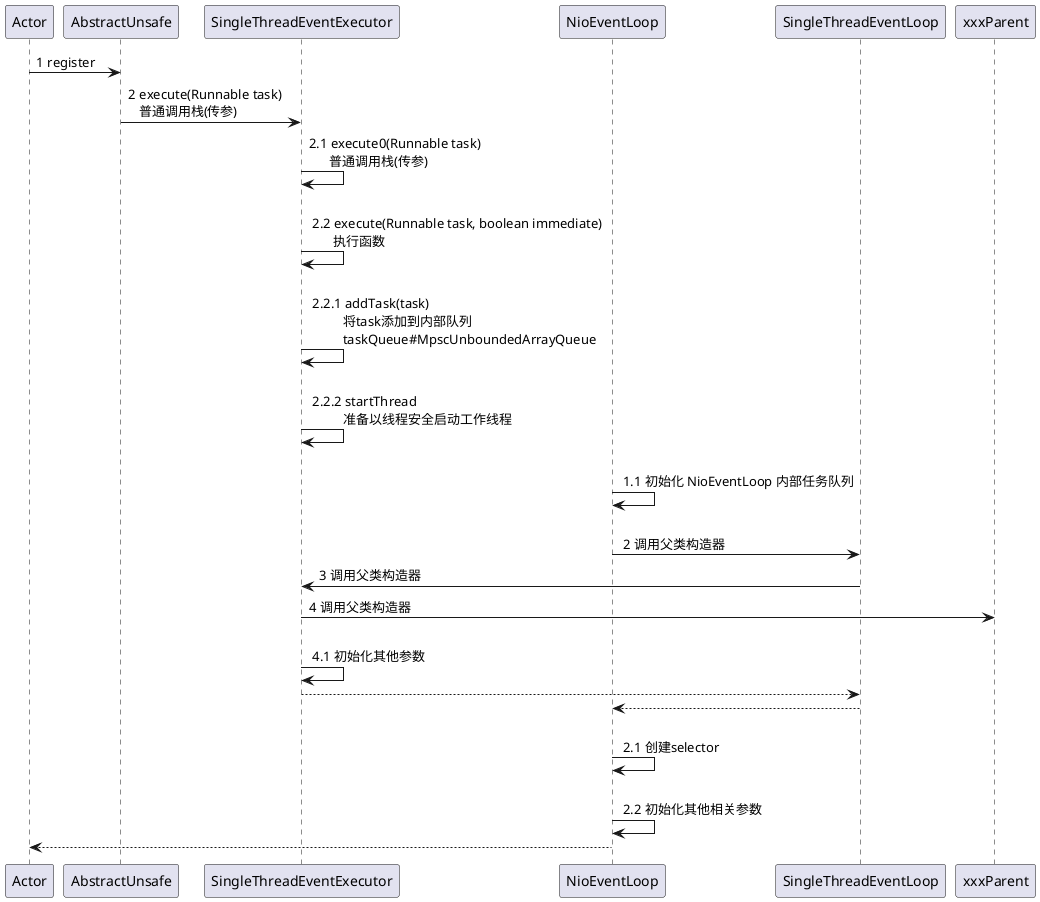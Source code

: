 @startuml participant

Actor -> AbstractUnsafe: 1 register

AbstractUnsafe -> SingleThreadEventExecutor: 2 execute(Runnable task) \n   普通调用栈(传参)
SingleThreadEventExecutor -> SingleThreadEventExecutor: 2.1 execute0(Runnable task) \n      普通调用栈(传参)
SingleThreadEventExecutor -> SingleThreadEventExecutor: \n 2.2 execute(Runnable task, boolean immediate) \n       执行函数
SingleThreadEventExecutor -> SingleThreadEventExecutor: \n 2.2.1 addTask(task) \n          将task添加到内部队列 \n          taskQueue#MpscUnboundedArrayQueue
SingleThreadEventExecutor -> SingleThreadEventExecutor: \n 2.2.2 startThread \n          准备以线程安全启动工作线程





NioEventLoop -> NioEventLoop: \n 1.1 初始化 NioEventLoop 内部任务队列
NioEventLoop -> SingleThreadEventLoop: \n 2 调用父类构造器
SingleThreadEventLoop -> SingleThreadEventExecutor: 3 调用父类构造器
SingleThreadEventExecutor -> xxxParent :4 调用父类构造器
SingleThreadEventExecutor -> SingleThreadEventExecutor : \n 4.1 初始化其他参数

SingleThreadEventLoop <-- SingleThreadEventExecutor
NioEventLoop <-- SingleThreadEventLoop

NioEventLoop -> NioEventLoop : \n 2.1 创建selector
NioEventLoop -> NioEventLoop : \n 2.2 初始化其他相关参数

Actor <-- NioEventLoop
@enduml